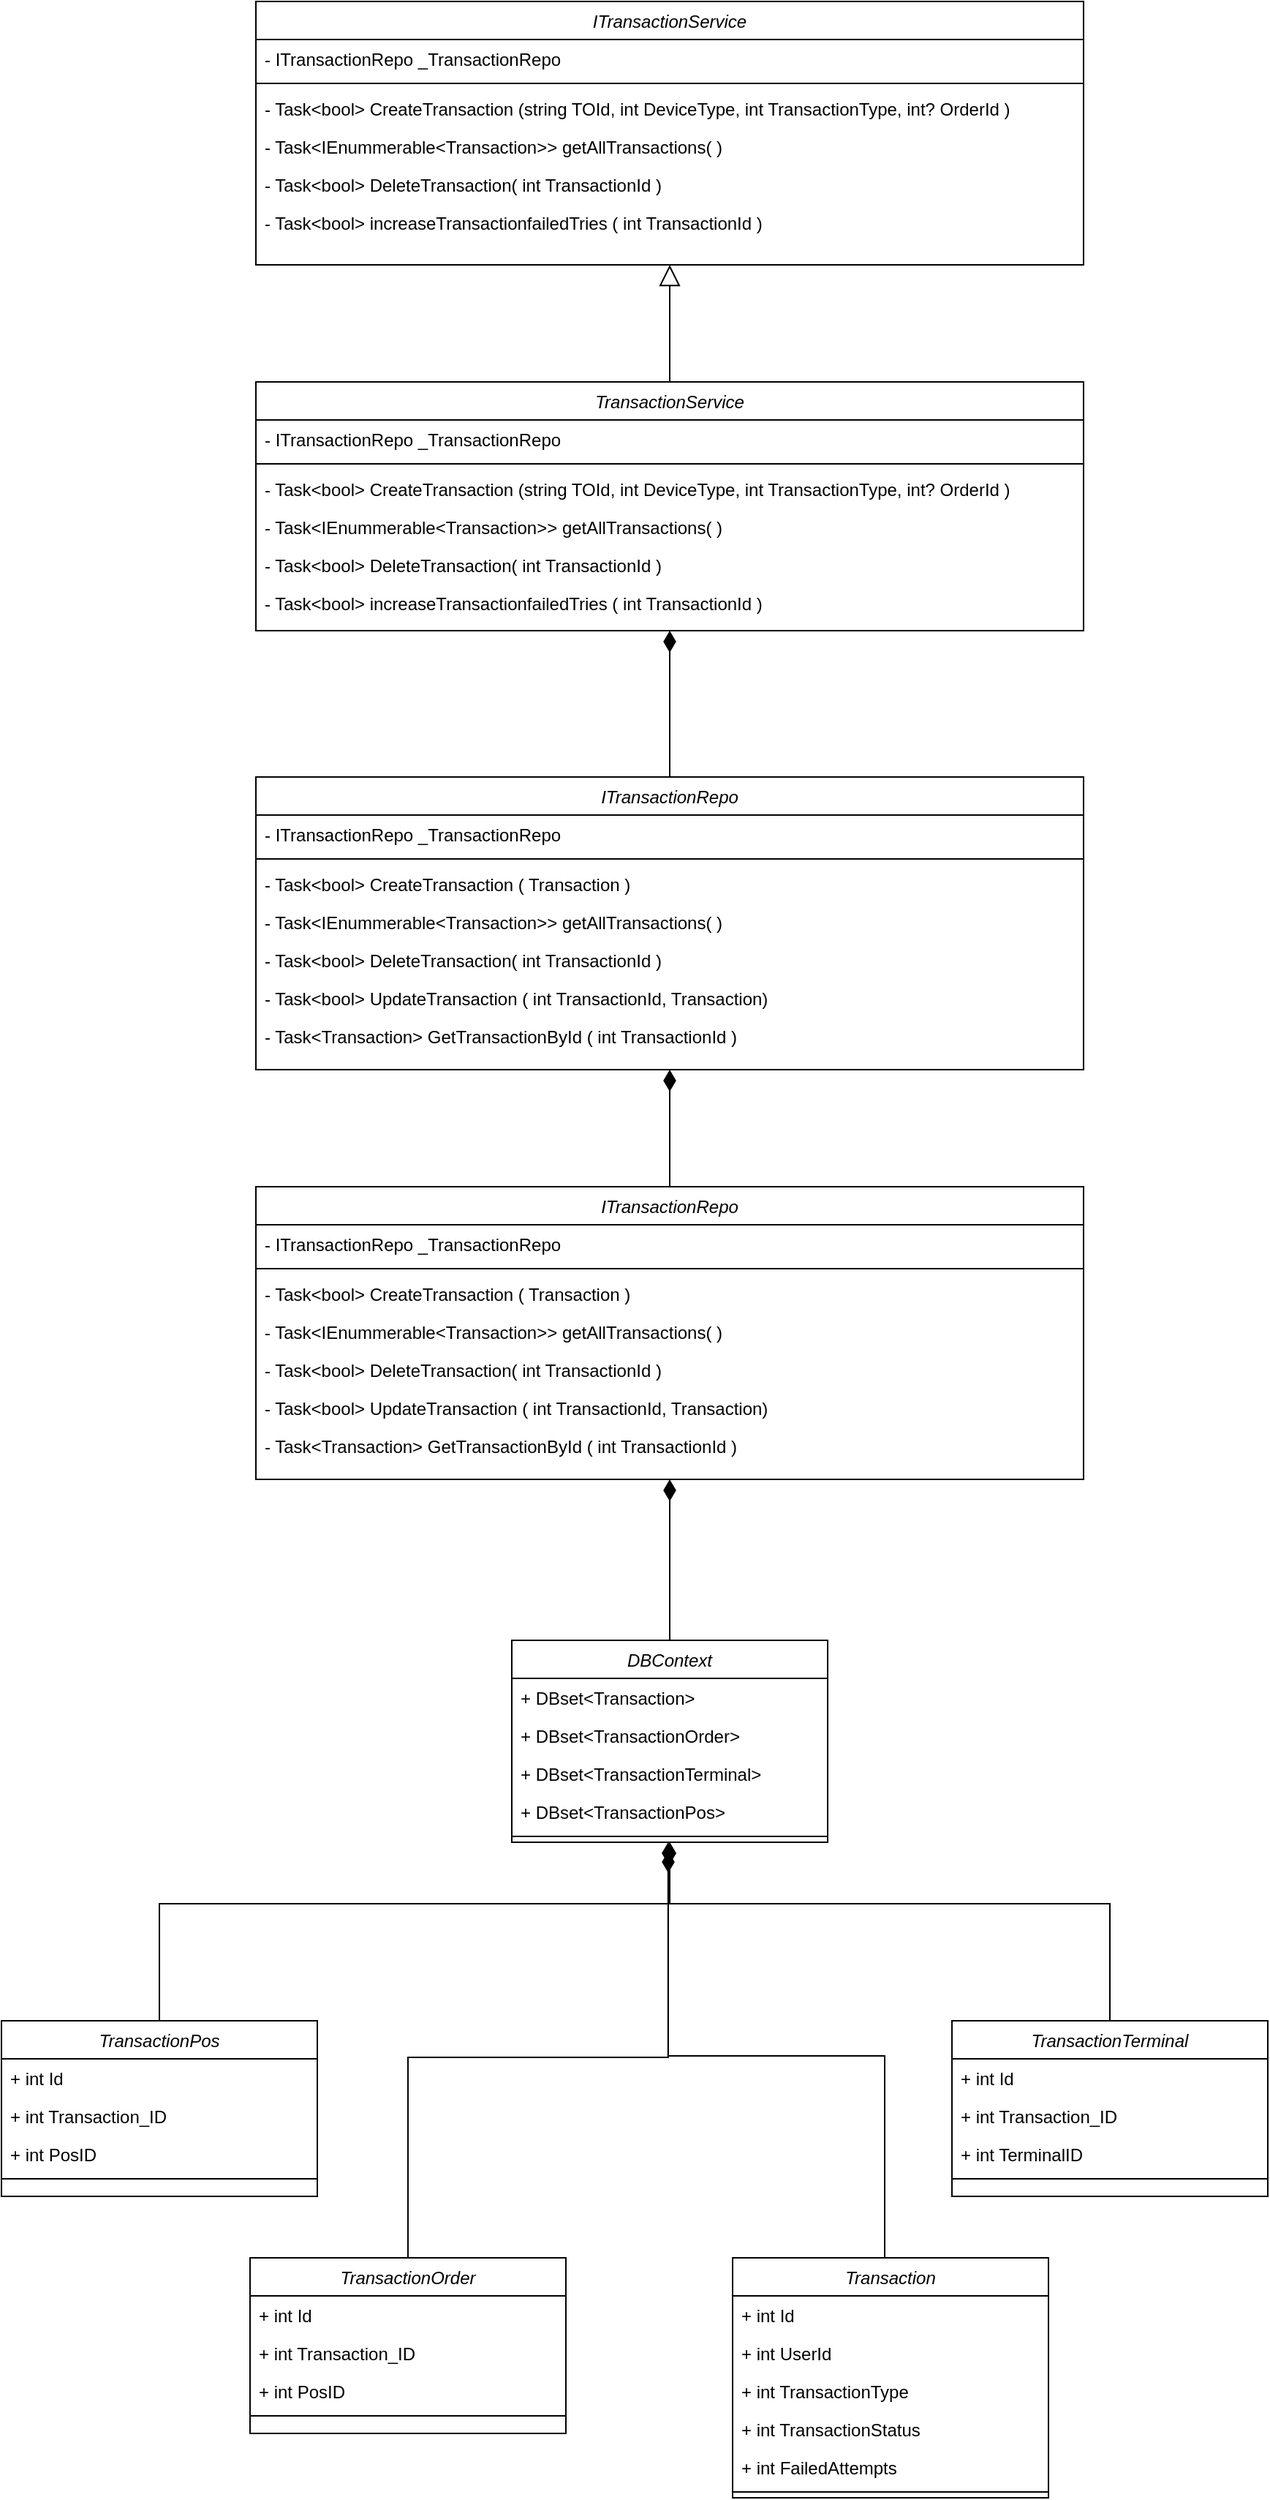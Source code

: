 <mxfile version="14.1.9" type="device"><diagram id="C5RBs43oDa-KdzZeNtuy" name="Page-1"><mxGraphModel dx="2566" dy="1066" grid="1" gridSize="10" guides="1" tooltips="1" connect="1" arrows="1" fold="1" page="1" pageScale="1" pageWidth="827" pageHeight="1169" math="0" shadow="0"><root><mxCell id="WIyWlLk6GJQsqaUBKTNV-0"/><mxCell id="WIyWlLk6GJQsqaUBKTNV-1" parent="WIyWlLk6GJQsqaUBKTNV-0"/><mxCell id="zkfFHV4jXpPFQw0GAbJ--0" value="ITransactionService" style="swimlane;fontStyle=2;align=center;verticalAlign=top;childLayout=stackLayout;horizontal=1;startSize=26;horizontalStack=0;resizeParent=1;resizeLast=0;collapsible=1;marginBottom=0;rounded=0;shadow=0;strokeWidth=1;" parent="WIyWlLk6GJQsqaUBKTNV-1" vertex="1"><mxGeometry x="274" y="130" width="566" height="180" as="geometry"><mxRectangle x="230" y="140" width="160" height="26" as="alternateBounds"/></mxGeometry></mxCell><mxCell id="zkfFHV4jXpPFQw0GAbJ--1" value="- ITransactionRepo _TransactionRepo" style="text;align=left;verticalAlign=top;spacingLeft=4;spacingRight=4;overflow=hidden;rotatable=0;points=[[0,0.5],[1,0.5]];portConstraint=eastwest;" parent="zkfFHV4jXpPFQw0GAbJ--0" vertex="1"><mxGeometry y="26" width="566" height="26" as="geometry"/></mxCell><mxCell id="zkfFHV4jXpPFQw0GAbJ--4" value="" style="line;html=1;strokeWidth=1;align=left;verticalAlign=middle;spacingTop=-1;spacingLeft=3;spacingRight=3;rotatable=0;labelPosition=right;points=[];portConstraint=eastwest;" parent="zkfFHV4jXpPFQw0GAbJ--0" vertex="1"><mxGeometry y="52" width="566" height="8" as="geometry"/></mxCell><mxCell id="zkfFHV4jXpPFQw0GAbJ--5" value="- Task&lt;bool&gt; CreateTransaction (string TOId, int DeviceType, int TransactionType, int? OrderId )" style="text;align=left;verticalAlign=top;spacingLeft=4;spacingRight=4;overflow=hidden;rotatable=0;points=[[0,0.5],[1,0.5]];portConstraint=eastwest;" parent="zkfFHV4jXpPFQw0GAbJ--0" vertex="1"><mxGeometry y="60" width="566" height="26" as="geometry"/></mxCell><mxCell id="e3chsfKb1fwsqpvNkU8W-0" value="- Task&lt;IEnummerable&lt;Transaction&gt;&gt; getAllTransactions( )" style="text;align=left;verticalAlign=top;spacingLeft=4;spacingRight=4;overflow=hidden;rotatable=0;points=[[0,0.5],[1,0.5]];portConstraint=eastwest;" vertex="1" parent="zkfFHV4jXpPFQw0GAbJ--0"><mxGeometry y="86" width="566" height="26" as="geometry"/></mxCell><mxCell id="e3chsfKb1fwsqpvNkU8W-1" value="- Task&lt;bool&gt; DeleteTransaction( int TransactionId )" style="text;align=left;verticalAlign=top;spacingLeft=4;spacingRight=4;overflow=hidden;rotatable=0;points=[[0,0.5],[1,0.5]];portConstraint=eastwest;" vertex="1" parent="zkfFHV4jXpPFQw0GAbJ--0"><mxGeometry y="112" width="566" height="26" as="geometry"/></mxCell><mxCell id="e3chsfKb1fwsqpvNkU8W-2" value="- Task&lt;bool&gt; increaseTransactionfailedTries ( int TransactionId )" style="text;align=left;verticalAlign=top;spacingLeft=4;spacingRight=4;overflow=hidden;rotatable=0;points=[[0,0.5],[1,0.5]];portConstraint=eastwest;" vertex="1" parent="zkfFHV4jXpPFQw0GAbJ--0"><mxGeometry y="138" width="566" height="26" as="geometry"/></mxCell><mxCell id="e3chsfKb1fwsqpvNkU8W-10" style="edgeStyle=orthogonalEdgeStyle;rounded=0;orthogonalLoop=1;jettySize=auto;html=1;exitX=0.5;exitY=0;exitDx=0;exitDy=0;entryX=0.5;entryY=1;entryDx=0;entryDy=0;endArrow=block;endFill=0;endSize=12;" edge="1" parent="WIyWlLk6GJQsqaUBKTNV-1" source="e3chsfKb1fwsqpvNkU8W-3" target="zkfFHV4jXpPFQw0GAbJ--0"><mxGeometry relative="1" as="geometry"><mxPoint x="557" y="330" as="targetPoint"/></mxGeometry></mxCell><mxCell id="e3chsfKb1fwsqpvNkU8W-3" value="TransactionService" style="swimlane;fontStyle=2;align=center;verticalAlign=top;childLayout=stackLayout;horizontal=1;startSize=26;horizontalStack=0;resizeParent=1;resizeLast=0;collapsible=1;marginBottom=0;rounded=0;shadow=0;strokeWidth=1;" vertex="1" parent="WIyWlLk6GJQsqaUBKTNV-1"><mxGeometry x="274" y="390" width="566" height="170" as="geometry"><mxRectangle x="230" y="140" width="160" height="26" as="alternateBounds"/></mxGeometry></mxCell><mxCell id="e3chsfKb1fwsqpvNkU8W-4" value="- ITransactionRepo _TransactionRepo" style="text;align=left;verticalAlign=top;spacingLeft=4;spacingRight=4;overflow=hidden;rotatable=0;points=[[0,0.5],[1,0.5]];portConstraint=eastwest;" vertex="1" parent="e3chsfKb1fwsqpvNkU8W-3"><mxGeometry y="26" width="566" height="26" as="geometry"/></mxCell><mxCell id="e3chsfKb1fwsqpvNkU8W-5" value="" style="line;html=1;strokeWidth=1;align=left;verticalAlign=middle;spacingTop=-1;spacingLeft=3;spacingRight=3;rotatable=0;labelPosition=right;points=[];portConstraint=eastwest;" vertex="1" parent="e3chsfKb1fwsqpvNkU8W-3"><mxGeometry y="52" width="566" height="8" as="geometry"/></mxCell><mxCell id="e3chsfKb1fwsqpvNkU8W-6" value="- Task&lt;bool&gt; CreateTransaction (string TOId, int DeviceType, int TransactionType, int? OrderId )" style="text;align=left;verticalAlign=top;spacingLeft=4;spacingRight=4;overflow=hidden;rotatable=0;points=[[0,0.5],[1,0.5]];portConstraint=eastwest;" vertex="1" parent="e3chsfKb1fwsqpvNkU8W-3"><mxGeometry y="60" width="566" height="26" as="geometry"/></mxCell><mxCell id="e3chsfKb1fwsqpvNkU8W-7" value="- Task&lt;IEnummerable&lt;Transaction&gt;&gt; getAllTransactions( )" style="text;align=left;verticalAlign=top;spacingLeft=4;spacingRight=4;overflow=hidden;rotatable=0;points=[[0,0.5],[1,0.5]];portConstraint=eastwest;" vertex="1" parent="e3chsfKb1fwsqpvNkU8W-3"><mxGeometry y="86" width="566" height="26" as="geometry"/></mxCell><mxCell id="e3chsfKb1fwsqpvNkU8W-8" value="- Task&lt;bool&gt; DeleteTransaction( int TransactionId )" style="text;align=left;verticalAlign=top;spacingLeft=4;spacingRight=4;overflow=hidden;rotatable=0;points=[[0,0.5],[1,0.5]];portConstraint=eastwest;" vertex="1" parent="e3chsfKb1fwsqpvNkU8W-3"><mxGeometry y="112" width="566" height="26" as="geometry"/></mxCell><mxCell id="e3chsfKb1fwsqpvNkU8W-9" value="- Task&lt;bool&gt; increaseTransactionfailedTries ( int TransactionId )" style="text;align=left;verticalAlign=top;spacingLeft=4;spacingRight=4;overflow=hidden;rotatable=0;points=[[0,0.5],[1,0.5]];portConstraint=eastwest;" vertex="1" parent="e3chsfKb1fwsqpvNkU8W-3"><mxGeometry y="138" width="566" height="26" as="geometry"/></mxCell><mxCell id="e3chsfKb1fwsqpvNkU8W-18" style="edgeStyle=orthogonalEdgeStyle;rounded=0;orthogonalLoop=1;jettySize=auto;html=1;exitX=0.5;exitY=0;exitDx=0;exitDy=0;endArrow=diamondThin;endFill=1;endSize=12;entryX=0.5;entryY=1;entryDx=0;entryDy=0;" edge="1" parent="WIyWlLk6GJQsqaUBKTNV-1" source="e3chsfKb1fwsqpvNkU8W-11" target="e3chsfKb1fwsqpvNkU8W-3"><mxGeometry relative="1" as="geometry"><mxPoint x="557" y="570" as="targetPoint"/></mxGeometry></mxCell><mxCell id="e3chsfKb1fwsqpvNkU8W-11" value="ITransactionRepo" style="swimlane;fontStyle=2;align=center;verticalAlign=top;childLayout=stackLayout;horizontal=1;startSize=26;horizontalStack=0;resizeParent=1;resizeLast=0;collapsible=1;marginBottom=0;rounded=0;shadow=0;strokeWidth=1;" vertex="1" parent="WIyWlLk6GJQsqaUBKTNV-1"><mxGeometry x="274" y="660" width="566" height="200" as="geometry"><mxRectangle x="230" y="140" width="160" height="26" as="alternateBounds"/></mxGeometry></mxCell><mxCell id="e3chsfKb1fwsqpvNkU8W-12" value="- ITransactionRepo _TransactionRepo" style="text;align=left;verticalAlign=top;spacingLeft=4;spacingRight=4;overflow=hidden;rotatable=0;points=[[0,0.5],[1,0.5]];portConstraint=eastwest;" vertex="1" parent="e3chsfKb1fwsqpvNkU8W-11"><mxGeometry y="26" width="566" height="26" as="geometry"/></mxCell><mxCell id="e3chsfKb1fwsqpvNkU8W-13" value="" style="line;html=1;strokeWidth=1;align=left;verticalAlign=middle;spacingTop=-1;spacingLeft=3;spacingRight=3;rotatable=0;labelPosition=right;points=[];portConstraint=eastwest;" vertex="1" parent="e3chsfKb1fwsqpvNkU8W-11"><mxGeometry y="52" width="566" height="8" as="geometry"/></mxCell><mxCell id="e3chsfKb1fwsqpvNkU8W-14" value="- Task&lt;bool&gt; CreateTransaction ( Transaction )" style="text;align=left;verticalAlign=top;spacingLeft=4;spacingRight=4;overflow=hidden;rotatable=0;points=[[0,0.5],[1,0.5]];portConstraint=eastwest;" vertex="1" parent="e3chsfKb1fwsqpvNkU8W-11"><mxGeometry y="60" width="566" height="26" as="geometry"/></mxCell><mxCell id="e3chsfKb1fwsqpvNkU8W-15" value="- Task&lt;IEnummerable&lt;Transaction&gt;&gt; getAllTransactions( )" style="text;align=left;verticalAlign=top;spacingLeft=4;spacingRight=4;overflow=hidden;rotatable=0;points=[[0,0.5],[1,0.5]];portConstraint=eastwest;" vertex="1" parent="e3chsfKb1fwsqpvNkU8W-11"><mxGeometry y="86" width="566" height="26" as="geometry"/></mxCell><mxCell id="e3chsfKb1fwsqpvNkU8W-16" value="- Task&lt;bool&gt; DeleteTransaction( int TransactionId )" style="text;align=left;verticalAlign=top;spacingLeft=4;spacingRight=4;overflow=hidden;rotatable=0;points=[[0,0.5],[1,0.5]];portConstraint=eastwest;" vertex="1" parent="e3chsfKb1fwsqpvNkU8W-11"><mxGeometry y="112" width="566" height="26" as="geometry"/></mxCell><mxCell id="e3chsfKb1fwsqpvNkU8W-17" value="- Task&lt;bool&gt; UpdateTransaction ( int TransactionId, Transaction)" style="text;align=left;verticalAlign=top;spacingLeft=4;spacingRight=4;overflow=hidden;rotatable=0;points=[[0,0.5],[1,0.5]];portConstraint=eastwest;" vertex="1" parent="e3chsfKb1fwsqpvNkU8W-11"><mxGeometry y="138" width="566" height="26" as="geometry"/></mxCell><mxCell id="e3chsfKb1fwsqpvNkU8W-19" value="- Task&lt;Transaction&gt; GetTransactionById ( int TransactionId )" style="text;align=left;verticalAlign=top;spacingLeft=4;spacingRight=4;overflow=hidden;rotatable=0;points=[[0,0.5],[1,0.5]];portConstraint=eastwest;" vertex="1" parent="e3chsfKb1fwsqpvNkU8W-11"><mxGeometry y="164" width="566" height="26" as="geometry"/></mxCell><mxCell id="e3chsfKb1fwsqpvNkU8W-28" style="edgeStyle=orthogonalEdgeStyle;rounded=0;orthogonalLoop=1;jettySize=auto;html=1;exitX=0.5;exitY=0;exitDx=0;exitDy=0;endArrow=diamondThin;endFill=1;endSize=12;" edge="1" parent="WIyWlLk6GJQsqaUBKTNV-1" source="e3chsfKb1fwsqpvNkU8W-20"><mxGeometry relative="1" as="geometry"><mxPoint x="557" y="860" as="targetPoint"/></mxGeometry></mxCell><mxCell id="e3chsfKb1fwsqpvNkU8W-20" value="ITransactionRepo" style="swimlane;fontStyle=2;align=center;verticalAlign=top;childLayout=stackLayout;horizontal=1;startSize=26;horizontalStack=0;resizeParent=1;resizeLast=0;collapsible=1;marginBottom=0;rounded=0;shadow=0;strokeWidth=1;" vertex="1" parent="WIyWlLk6GJQsqaUBKTNV-1"><mxGeometry x="274" y="940" width="566" height="200" as="geometry"><mxRectangle x="230" y="140" width="160" height="26" as="alternateBounds"/></mxGeometry></mxCell><mxCell id="e3chsfKb1fwsqpvNkU8W-21" value="- ITransactionRepo _TransactionRepo" style="text;align=left;verticalAlign=top;spacingLeft=4;spacingRight=4;overflow=hidden;rotatable=0;points=[[0,0.5],[1,0.5]];portConstraint=eastwest;" vertex="1" parent="e3chsfKb1fwsqpvNkU8W-20"><mxGeometry y="26" width="566" height="26" as="geometry"/></mxCell><mxCell id="e3chsfKb1fwsqpvNkU8W-22" value="" style="line;html=1;strokeWidth=1;align=left;verticalAlign=middle;spacingTop=-1;spacingLeft=3;spacingRight=3;rotatable=0;labelPosition=right;points=[];portConstraint=eastwest;" vertex="1" parent="e3chsfKb1fwsqpvNkU8W-20"><mxGeometry y="52" width="566" height="8" as="geometry"/></mxCell><mxCell id="e3chsfKb1fwsqpvNkU8W-23" value="- Task&lt;bool&gt; CreateTransaction ( Transaction )" style="text;align=left;verticalAlign=top;spacingLeft=4;spacingRight=4;overflow=hidden;rotatable=0;points=[[0,0.5],[1,0.5]];portConstraint=eastwest;" vertex="1" parent="e3chsfKb1fwsqpvNkU8W-20"><mxGeometry y="60" width="566" height="26" as="geometry"/></mxCell><mxCell id="e3chsfKb1fwsqpvNkU8W-24" value="- Task&lt;IEnummerable&lt;Transaction&gt;&gt; getAllTransactions( )" style="text;align=left;verticalAlign=top;spacingLeft=4;spacingRight=4;overflow=hidden;rotatable=0;points=[[0,0.5],[1,0.5]];portConstraint=eastwest;" vertex="1" parent="e3chsfKb1fwsqpvNkU8W-20"><mxGeometry y="86" width="566" height="26" as="geometry"/></mxCell><mxCell id="e3chsfKb1fwsqpvNkU8W-25" value="- Task&lt;bool&gt; DeleteTransaction( int TransactionId )" style="text;align=left;verticalAlign=top;spacingLeft=4;spacingRight=4;overflow=hidden;rotatable=0;points=[[0,0.5],[1,0.5]];portConstraint=eastwest;" vertex="1" parent="e3chsfKb1fwsqpvNkU8W-20"><mxGeometry y="112" width="566" height="26" as="geometry"/></mxCell><mxCell id="e3chsfKb1fwsqpvNkU8W-26" value="- Task&lt;bool&gt; UpdateTransaction ( int TransactionId, Transaction)" style="text;align=left;verticalAlign=top;spacingLeft=4;spacingRight=4;overflow=hidden;rotatable=0;points=[[0,0.5],[1,0.5]];portConstraint=eastwest;" vertex="1" parent="e3chsfKb1fwsqpvNkU8W-20"><mxGeometry y="138" width="566" height="26" as="geometry"/></mxCell><mxCell id="e3chsfKb1fwsqpvNkU8W-27" value="- Task&lt;Transaction&gt; GetTransactionById ( int TransactionId )" style="text;align=left;verticalAlign=top;spacingLeft=4;spacingRight=4;overflow=hidden;rotatable=0;points=[[0,0.5],[1,0.5]];portConstraint=eastwest;" vertex="1" parent="e3chsfKb1fwsqpvNkU8W-20"><mxGeometry y="164" width="566" height="26" as="geometry"/></mxCell><mxCell id="e3chsfKb1fwsqpvNkU8W-40" style="edgeStyle=orthogonalEdgeStyle;rounded=0;orthogonalLoop=1;jettySize=auto;html=1;exitX=0.5;exitY=0;exitDx=0;exitDy=0;endArrow=diamondThin;endFill=1;endSize=12;entryX=0.5;entryY=1;entryDx=0;entryDy=0;" edge="1" parent="WIyWlLk6GJQsqaUBKTNV-1" source="e3chsfKb1fwsqpvNkU8W-29" target="e3chsfKb1fwsqpvNkU8W-20"><mxGeometry relative="1" as="geometry"><mxPoint x="570" y="1170" as="targetPoint"/></mxGeometry></mxCell><mxCell id="e3chsfKb1fwsqpvNkU8W-29" value="DBContext" style="swimlane;fontStyle=2;align=center;verticalAlign=top;childLayout=stackLayout;horizontal=1;startSize=26;horizontalStack=0;resizeParent=1;resizeLast=0;collapsible=1;marginBottom=0;rounded=0;shadow=0;strokeWidth=1;" vertex="1" parent="WIyWlLk6GJQsqaUBKTNV-1"><mxGeometry x="449" y="1250" width="216" height="138" as="geometry"><mxRectangle x="230" y="140" width="160" height="26" as="alternateBounds"/></mxGeometry></mxCell><mxCell id="e3chsfKb1fwsqpvNkU8W-30" value="+ DBset&lt;Transaction&gt;" style="text;align=left;verticalAlign=top;spacingLeft=4;spacingRight=4;overflow=hidden;rotatable=0;points=[[0,0.5],[1,0.5]];portConstraint=eastwest;" vertex="1" parent="e3chsfKb1fwsqpvNkU8W-29"><mxGeometry y="26" width="216" height="26" as="geometry"/></mxCell><mxCell id="e3chsfKb1fwsqpvNkU8W-37" value="+ DBset&lt;TransactionOrder&gt;" style="text;align=left;verticalAlign=top;spacingLeft=4;spacingRight=4;overflow=hidden;rotatable=0;points=[[0,0.5],[1,0.5]];portConstraint=eastwest;" vertex="1" parent="e3chsfKb1fwsqpvNkU8W-29"><mxGeometry y="52" width="216" height="26" as="geometry"/></mxCell><mxCell id="e3chsfKb1fwsqpvNkU8W-38" value="+ DBset&lt;TransactionTerminal&gt;" style="text;align=left;verticalAlign=top;spacingLeft=4;spacingRight=4;overflow=hidden;rotatable=0;points=[[0,0.5],[1,0.5]];portConstraint=eastwest;" vertex="1" parent="e3chsfKb1fwsqpvNkU8W-29"><mxGeometry y="78" width="216" height="26" as="geometry"/></mxCell><mxCell id="e3chsfKb1fwsqpvNkU8W-39" value="+ DBset&lt;TransactionPos&gt;" style="text;align=left;verticalAlign=top;spacingLeft=4;spacingRight=4;overflow=hidden;rotatable=0;points=[[0,0.5],[1,0.5]];portConstraint=eastwest;" vertex="1" parent="e3chsfKb1fwsqpvNkU8W-29"><mxGeometry y="104" width="216" height="26" as="geometry"/></mxCell><mxCell id="e3chsfKb1fwsqpvNkU8W-31" value="" style="line;html=1;strokeWidth=1;align=left;verticalAlign=middle;spacingTop=-1;spacingLeft=3;spacingRight=3;rotatable=0;labelPosition=right;points=[];portConstraint=eastwest;" vertex="1" parent="e3chsfKb1fwsqpvNkU8W-29"><mxGeometry y="130" width="216" height="8" as="geometry"/></mxCell><mxCell id="e3chsfKb1fwsqpvNkU8W-69" style="edgeStyle=orthogonalEdgeStyle;rounded=0;orthogonalLoop=1;jettySize=auto;html=1;exitX=0.5;exitY=0;exitDx=0;exitDy=0;endArrow=diamondThin;endFill=1;endSize=12;" edge="1" parent="WIyWlLk6GJQsqaUBKTNV-1"><mxGeometry relative="1" as="geometry"><mxPoint x="556" y="1394" as="targetPoint"/><mxPoint x="704" y="1676" as="sourcePoint"/><Array as="points"><mxPoint x="704" y="1534"/><mxPoint x="556" y="1534"/></Array></mxGeometry></mxCell><mxCell id="e3chsfKb1fwsqpvNkU8W-41" value="Transaction" style="swimlane;fontStyle=2;align=center;verticalAlign=top;childLayout=stackLayout;horizontal=1;startSize=26;horizontalStack=0;resizeParent=1;resizeLast=0;collapsible=1;marginBottom=0;rounded=0;shadow=0;strokeWidth=1;" vertex="1" parent="WIyWlLk6GJQsqaUBKTNV-1"><mxGeometry x="600" y="1672" width="216" height="164" as="geometry"><mxRectangle x="230" y="140" width="160" height="26" as="alternateBounds"/></mxGeometry></mxCell><mxCell id="e3chsfKb1fwsqpvNkU8W-42" value="+ int Id" style="text;align=left;verticalAlign=top;spacingLeft=4;spacingRight=4;overflow=hidden;rotatable=0;points=[[0,0.5],[1,0.5]];portConstraint=eastwest;" vertex="1" parent="e3chsfKb1fwsqpvNkU8W-41"><mxGeometry y="26" width="216" height="26" as="geometry"/></mxCell><mxCell id="e3chsfKb1fwsqpvNkU8W-43" value="+ int UserId" style="text;align=left;verticalAlign=top;spacingLeft=4;spacingRight=4;overflow=hidden;rotatable=0;points=[[0,0.5],[1,0.5]];portConstraint=eastwest;" vertex="1" parent="e3chsfKb1fwsqpvNkU8W-41"><mxGeometry y="52" width="216" height="26" as="geometry"/></mxCell><mxCell id="e3chsfKb1fwsqpvNkU8W-44" value="+ int TransactionType" style="text;align=left;verticalAlign=top;spacingLeft=4;spacingRight=4;overflow=hidden;rotatable=0;points=[[0,0.5],[1,0.5]];portConstraint=eastwest;" vertex="1" parent="e3chsfKb1fwsqpvNkU8W-41"><mxGeometry y="78" width="216" height="26" as="geometry"/></mxCell><mxCell id="e3chsfKb1fwsqpvNkU8W-45" value="+ int TransactionStatus" style="text;align=left;verticalAlign=top;spacingLeft=4;spacingRight=4;overflow=hidden;rotatable=0;points=[[0,0.5],[1,0.5]];portConstraint=eastwest;" vertex="1" parent="e3chsfKb1fwsqpvNkU8W-41"><mxGeometry y="104" width="216" height="26" as="geometry"/></mxCell><mxCell id="e3chsfKb1fwsqpvNkU8W-47" value="+ int FailedAttempts" style="text;align=left;verticalAlign=top;spacingLeft=4;spacingRight=4;overflow=hidden;rotatable=0;points=[[0,0.5],[1,0.5]];portConstraint=eastwest;" vertex="1" parent="e3chsfKb1fwsqpvNkU8W-41"><mxGeometry y="130" width="216" height="26" as="geometry"/></mxCell><mxCell id="e3chsfKb1fwsqpvNkU8W-46" value="" style="line;html=1;strokeWidth=1;align=left;verticalAlign=middle;spacingTop=-1;spacingLeft=3;spacingRight=3;rotatable=0;labelPosition=right;points=[];portConstraint=eastwest;" vertex="1" parent="e3chsfKb1fwsqpvNkU8W-41"><mxGeometry y="156" width="216" height="8" as="geometry"/></mxCell><mxCell id="e3chsfKb1fwsqpvNkU8W-67" style="edgeStyle=orthogonalEdgeStyle;rounded=0;orthogonalLoop=1;jettySize=auto;html=1;exitX=0.5;exitY=0;exitDx=0;exitDy=0;entryX=0.5;entryY=1;entryDx=0;entryDy=0;endArrow=diamondThin;endFill=1;endSize=12;" edge="1" parent="WIyWlLk6GJQsqaUBKTNV-1" source="e3chsfKb1fwsqpvNkU8W-48" target="e3chsfKb1fwsqpvNkU8W-29"><mxGeometry relative="1" as="geometry"><Array as="points"><mxPoint x="858" y="1430"/><mxPoint x="557" y="1430"/></Array></mxGeometry></mxCell><mxCell id="e3chsfKb1fwsqpvNkU8W-48" value="TransactionTerminal" style="swimlane;fontStyle=2;align=center;verticalAlign=top;childLayout=stackLayout;horizontal=1;startSize=26;horizontalStack=0;resizeParent=1;resizeLast=0;collapsible=1;marginBottom=0;rounded=0;shadow=0;strokeWidth=1;" vertex="1" parent="WIyWlLk6GJQsqaUBKTNV-1"><mxGeometry x="750" y="1510" width="216" height="120" as="geometry"><mxRectangle x="230" y="140" width="160" height="26" as="alternateBounds"/></mxGeometry></mxCell><mxCell id="e3chsfKb1fwsqpvNkU8W-49" value="+ int Id" style="text;align=left;verticalAlign=top;spacingLeft=4;spacingRight=4;overflow=hidden;rotatable=0;points=[[0,0.5],[1,0.5]];portConstraint=eastwest;" vertex="1" parent="e3chsfKb1fwsqpvNkU8W-48"><mxGeometry y="26" width="216" height="26" as="geometry"/></mxCell><mxCell id="e3chsfKb1fwsqpvNkU8W-50" value="+ int Transaction_ID" style="text;align=left;verticalAlign=top;spacingLeft=4;spacingRight=4;overflow=hidden;rotatable=0;points=[[0,0.5],[1,0.5]];portConstraint=eastwest;" vertex="1" parent="e3chsfKb1fwsqpvNkU8W-48"><mxGeometry y="52" width="216" height="26" as="geometry"/></mxCell><mxCell id="e3chsfKb1fwsqpvNkU8W-51" value="+ int TerminalID" style="text;align=left;verticalAlign=top;spacingLeft=4;spacingRight=4;overflow=hidden;rotatable=0;points=[[0,0.5],[1,0.5]];portConstraint=eastwest;" vertex="1" parent="e3chsfKb1fwsqpvNkU8W-48"><mxGeometry y="78" width="216" height="26" as="geometry"/></mxCell><mxCell id="e3chsfKb1fwsqpvNkU8W-54" value="" style="line;html=1;strokeWidth=1;align=left;verticalAlign=middle;spacingTop=-1;spacingLeft=3;spacingRight=3;rotatable=0;labelPosition=right;points=[];portConstraint=eastwest;" vertex="1" parent="e3chsfKb1fwsqpvNkU8W-48"><mxGeometry y="104" width="216" height="8" as="geometry"/></mxCell><mxCell id="e3chsfKb1fwsqpvNkU8W-68" style="edgeStyle=orthogonalEdgeStyle;rounded=0;orthogonalLoop=1;jettySize=auto;html=1;exitX=0.5;exitY=0;exitDx=0;exitDy=0;entryX=0.495;entryY=1;entryDx=0;entryDy=0;entryPerimeter=0;endArrow=diamondThin;endFill=1;endSize=12;" edge="1" parent="WIyWlLk6GJQsqaUBKTNV-1" source="e3chsfKb1fwsqpvNkU8W-55" target="e3chsfKb1fwsqpvNkU8W-31"><mxGeometry relative="1" as="geometry"/></mxCell><mxCell id="e3chsfKb1fwsqpvNkU8W-55" value="TransactionOrder" style="swimlane;fontStyle=2;align=center;verticalAlign=top;childLayout=stackLayout;horizontal=1;startSize=26;horizontalStack=0;resizeParent=1;resizeLast=0;collapsible=1;marginBottom=0;rounded=0;shadow=0;strokeWidth=1;" vertex="1" parent="WIyWlLk6GJQsqaUBKTNV-1"><mxGeometry x="270" y="1672" width="216" height="120" as="geometry"><mxRectangle x="230" y="140" width="160" height="26" as="alternateBounds"/></mxGeometry></mxCell><mxCell id="e3chsfKb1fwsqpvNkU8W-56" value="+ int Id" style="text;align=left;verticalAlign=top;spacingLeft=4;spacingRight=4;overflow=hidden;rotatable=0;points=[[0,0.5],[1,0.5]];portConstraint=eastwest;" vertex="1" parent="e3chsfKb1fwsqpvNkU8W-55"><mxGeometry y="26" width="216" height="26" as="geometry"/></mxCell><mxCell id="e3chsfKb1fwsqpvNkU8W-57" value="+ int Transaction_ID" style="text;align=left;verticalAlign=top;spacingLeft=4;spacingRight=4;overflow=hidden;rotatable=0;points=[[0,0.5],[1,0.5]];portConstraint=eastwest;" vertex="1" parent="e3chsfKb1fwsqpvNkU8W-55"><mxGeometry y="52" width="216" height="26" as="geometry"/></mxCell><mxCell id="e3chsfKb1fwsqpvNkU8W-58" value="+ int PosID" style="text;align=left;verticalAlign=top;spacingLeft=4;spacingRight=4;overflow=hidden;rotatable=0;points=[[0,0.5],[1,0.5]];portConstraint=eastwest;" vertex="1" parent="e3chsfKb1fwsqpvNkU8W-55"><mxGeometry y="78" width="216" height="26" as="geometry"/></mxCell><mxCell id="e3chsfKb1fwsqpvNkU8W-59" value="" style="line;html=1;strokeWidth=1;align=left;verticalAlign=middle;spacingTop=-1;spacingLeft=3;spacingRight=3;rotatable=0;labelPosition=right;points=[];portConstraint=eastwest;" vertex="1" parent="e3chsfKb1fwsqpvNkU8W-55"><mxGeometry y="104" width="216" height="8" as="geometry"/></mxCell><mxCell id="e3chsfKb1fwsqpvNkU8W-66" style="edgeStyle=orthogonalEdgeStyle;rounded=0;orthogonalLoop=1;jettySize=auto;html=1;entryX=0.5;entryY=1;entryDx=0;entryDy=0;endArrow=diamondThin;endFill=1;endSize=12;" edge="1" parent="WIyWlLk6GJQsqaUBKTNV-1" source="e3chsfKb1fwsqpvNkU8W-61" target="e3chsfKb1fwsqpvNkU8W-29"><mxGeometry relative="1" as="geometry"><Array as="points"><mxPoint x="208" y="1430"/><mxPoint x="557" y="1430"/></Array></mxGeometry></mxCell><mxCell id="e3chsfKb1fwsqpvNkU8W-61" value="TransactionPos" style="swimlane;fontStyle=2;align=center;verticalAlign=top;childLayout=stackLayout;horizontal=1;startSize=26;horizontalStack=0;resizeParent=1;resizeLast=0;collapsible=1;marginBottom=0;rounded=0;shadow=0;strokeWidth=1;" vertex="1" parent="WIyWlLk6GJQsqaUBKTNV-1"><mxGeometry x="100" y="1510" width="216" height="120" as="geometry"><mxRectangle x="230" y="140" width="160" height="26" as="alternateBounds"/></mxGeometry></mxCell><mxCell id="e3chsfKb1fwsqpvNkU8W-62" value="+ int Id" style="text;align=left;verticalAlign=top;spacingLeft=4;spacingRight=4;overflow=hidden;rotatable=0;points=[[0,0.5],[1,0.5]];portConstraint=eastwest;" vertex="1" parent="e3chsfKb1fwsqpvNkU8W-61"><mxGeometry y="26" width="216" height="26" as="geometry"/></mxCell><mxCell id="e3chsfKb1fwsqpvNkU8W-63" value="+ int Transaction_ID" style="text;align=left;verticalAlign=top;spacingLeft=4;spacingRight=4;overflow=hidden;rotatable=0;points=[[0,0.5],[1,0.5]];portConstraint=eastwest;" vertex="1" parent="e3chsfKb1fwsqpvNkU8W-61"><mxGeometry y="52" width="216" height="26" as="geometry"/></mxCell><mxCell id="e3chsfKb1fwsqpvNkU8W-64" value="+ int PosID" style="text;align=left;verticalAlign=top;spacingLeft=4;spacingRight=4;overflow=hidden;rotatable=0;points=[[0,0.5],[1,0.5]];portConstraint=eastwest;" vertex="1" parent="e3chsfKb1fwsqpvNkU8W-61"><mxGeometry y="78" width="216" height="26" as="geometry"/></mxCell><mxCell id="e3chsfKb1fwsqpvNkU8W-65" value="" style="line;html=1;strokeWidth=1;align=left;verticalAlign=middle;spacingTop=-1;spacingLeft=3;spacingRight=3;rotatable=0;labelPosition=right;points=[];portConstraint=eastwest;" vertex="1" parent="e3chsfKb1fwsqpvNkU8W-61"><mxGeometry y="104" width="216" height="8" as="geometry"/></mxCell></root></mxGraphModel></diagram></mxfile>